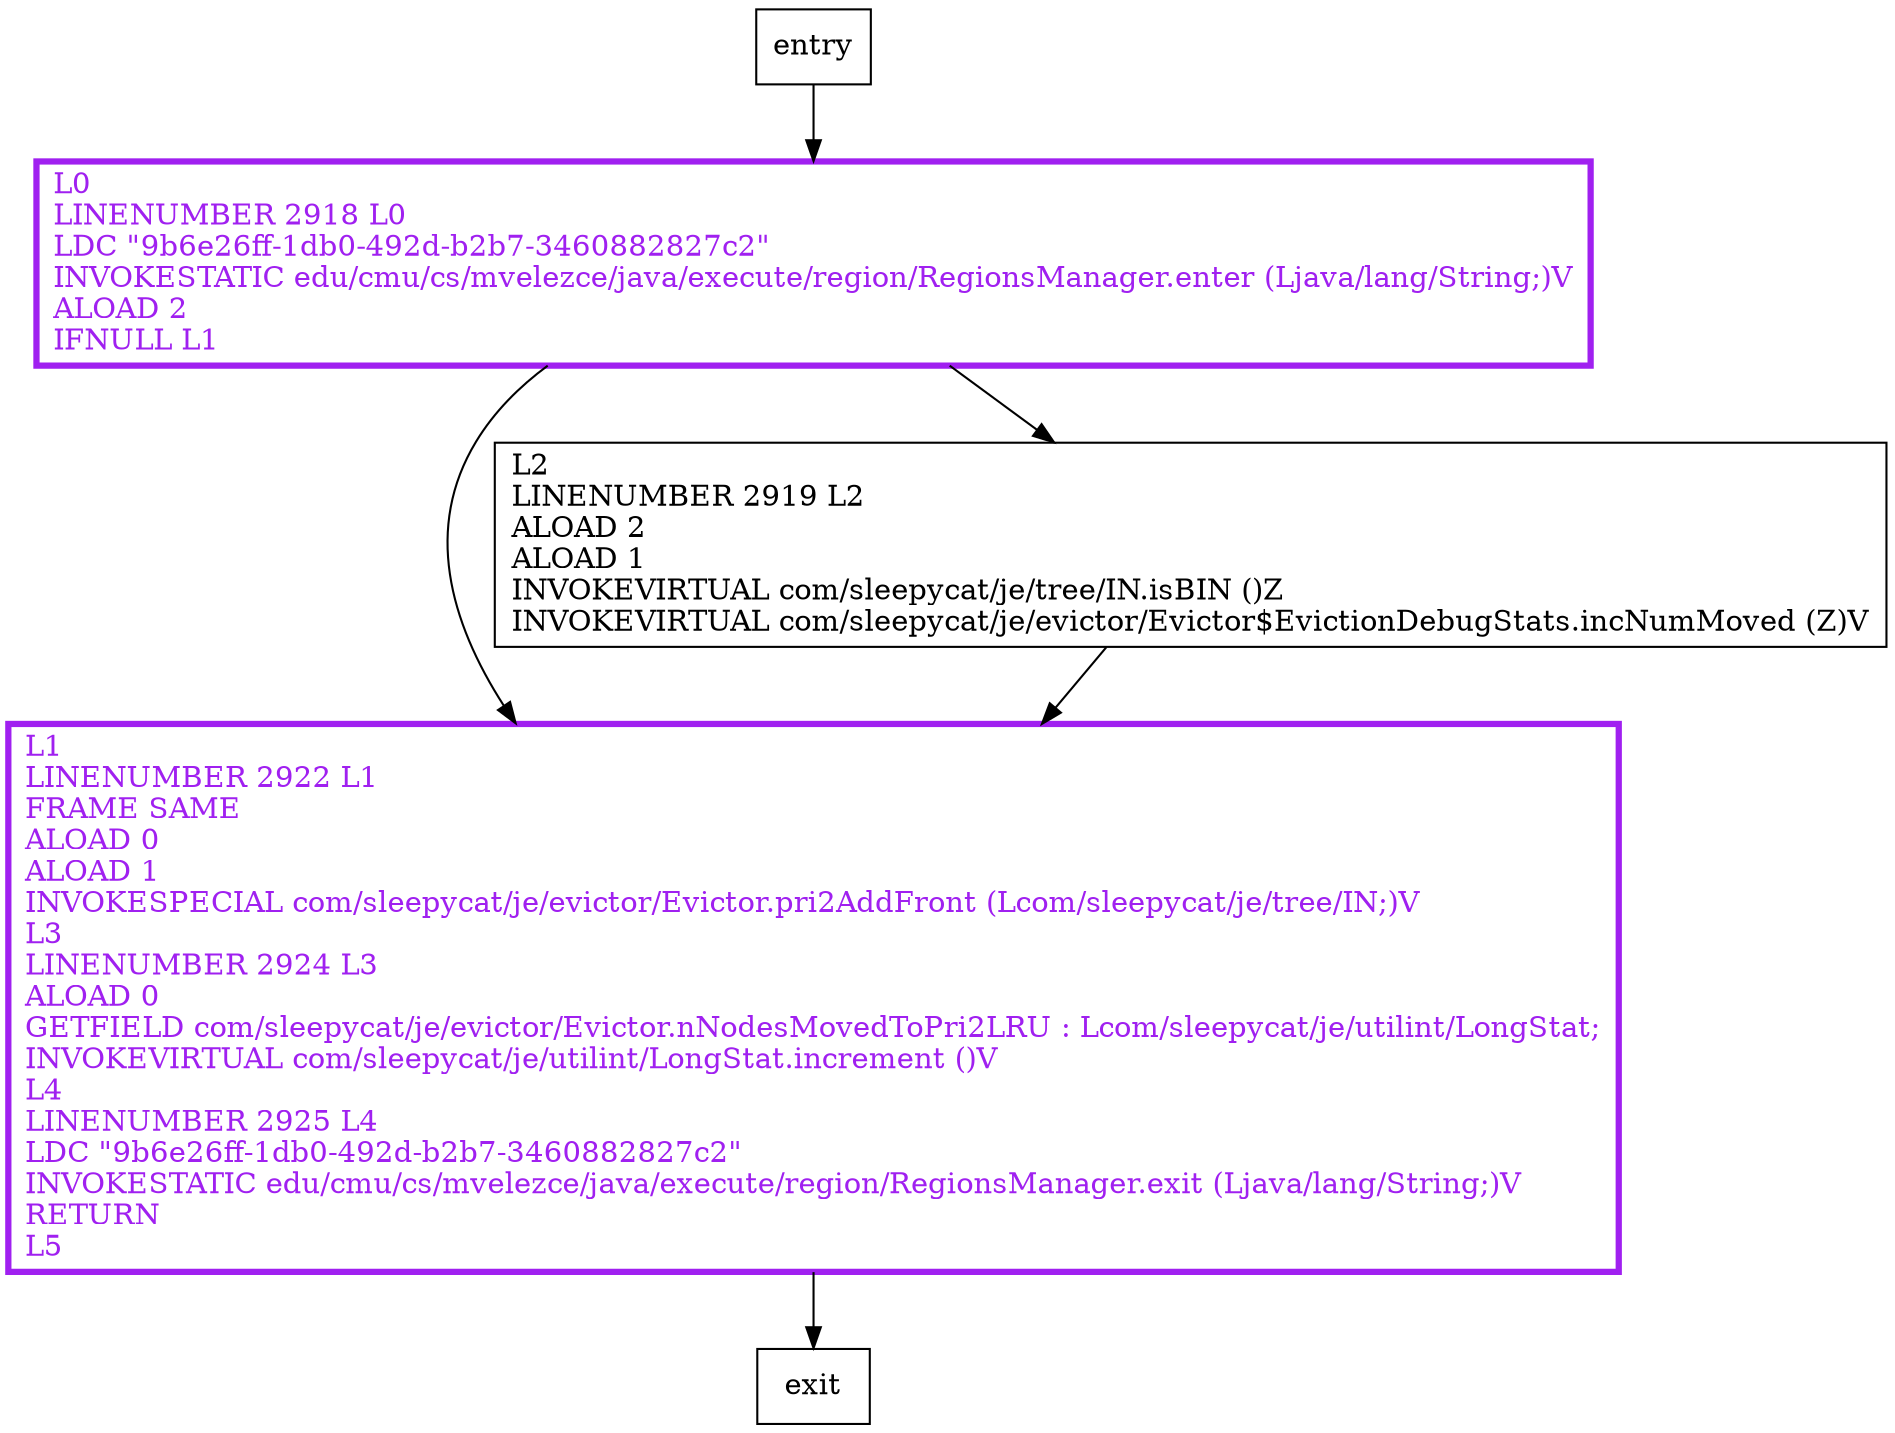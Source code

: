 digraph moveToPri2LRU {
node [shape=record];
577589254 [label="L1\lLINENUMBER 2922 L1\lFRAME SAME\lALOAD 0\lALOAD 1\lINVOKESPECIAL com/sleepycat/je/evictor/Evictor.pri2AddFront (Lcom/sleepycat/je/tree/IN;)V\lL3\lLINENUMBER 2924 L3\lALOAD 0\lGETFIELD com/sleepycat/je/evictor/Evictor.nNodesMovedToPri2LRU : Lcom/sleepycat/je/utilint/LongStat;\lINVOKEVIRTUAL com/sleepycat/je/utilint/LongStat.increment ()V\lL4\lLINENUMBER 2925 L4\lLDC \"9b6e26ff-1db0-492d-b2b7-3460882827c2\"\lINVOKESTATIC edu/cmu/cs/mvelezce/java/execute/region/RegionsManager.exit (Ljava/lang/String;)V\lRETURN\lL5\l"];
928812949 [label="L0\lLINENUMBER 2918 L0\lLDC \"9b6e26ff-1db0-492d-b2b7-3460882827c2\"\lINVOKESTATIC edu/cmu/cs/mvelezce/java/execute/region/RegionsManager.enter (Ljava/lang/String;)V\lALOAD 2\lIFNULL L1\l"];
2144938047 [label="L2\lLINENUMBER 2919 L2\lALOAD 2\lALOAD 1\lINVOKEVIRTUAL com/sleepycat/je/tree/IN.isBIN ()Z\lINVOKEVIRTUAL com/sleepycat/je/evictor/Evictor$EvictionDebugStats.incNumMoved (Z)V\l"];
entry;
exit;
entry -> 928812949
577589254 -> exit
928812949 -> 577589254
928812949 -> 2144938047
2144938047 -> 577589254
577589254[fontcolor="purple", penwidth=3, color="purple"];
928812949[fontcolor="purple", penwidth=3, color="purple"];
}
